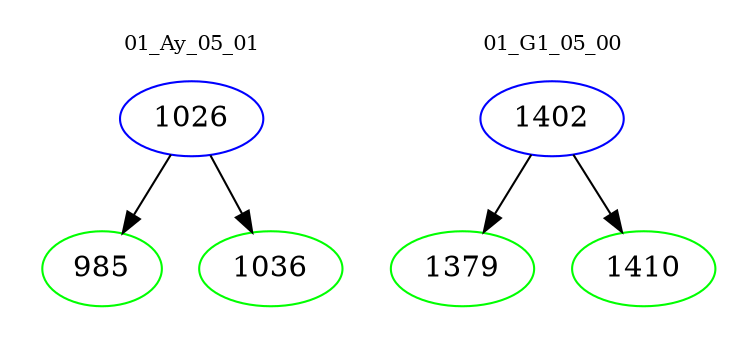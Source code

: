 digraph{
subgraph cluster_0 {
color = white
label = "01_Ay_05_01";
fontsize=10;
T0_1026 [label="1026", color="blue"]
T0_1026 -> T0_985 [color="black"]
T0_985 [label="985", color="green"]
T0_1026 -> T0_1036 [color="black"]
T0_1036 [label="1036", color="green"]
}
subgraph cluster_1 {
color = white
label = "01_G1_05_00";
fontsize=10;
T1_1402 [label="1402", color="blue"]
T1_1402 -> T1_1379 [color="black"]
T1_1379 [label="1379", color="green"]
T1_1402 -> T1_1410 [color="black"]
T1_1410 [label="1410", color="green"]
}
}
